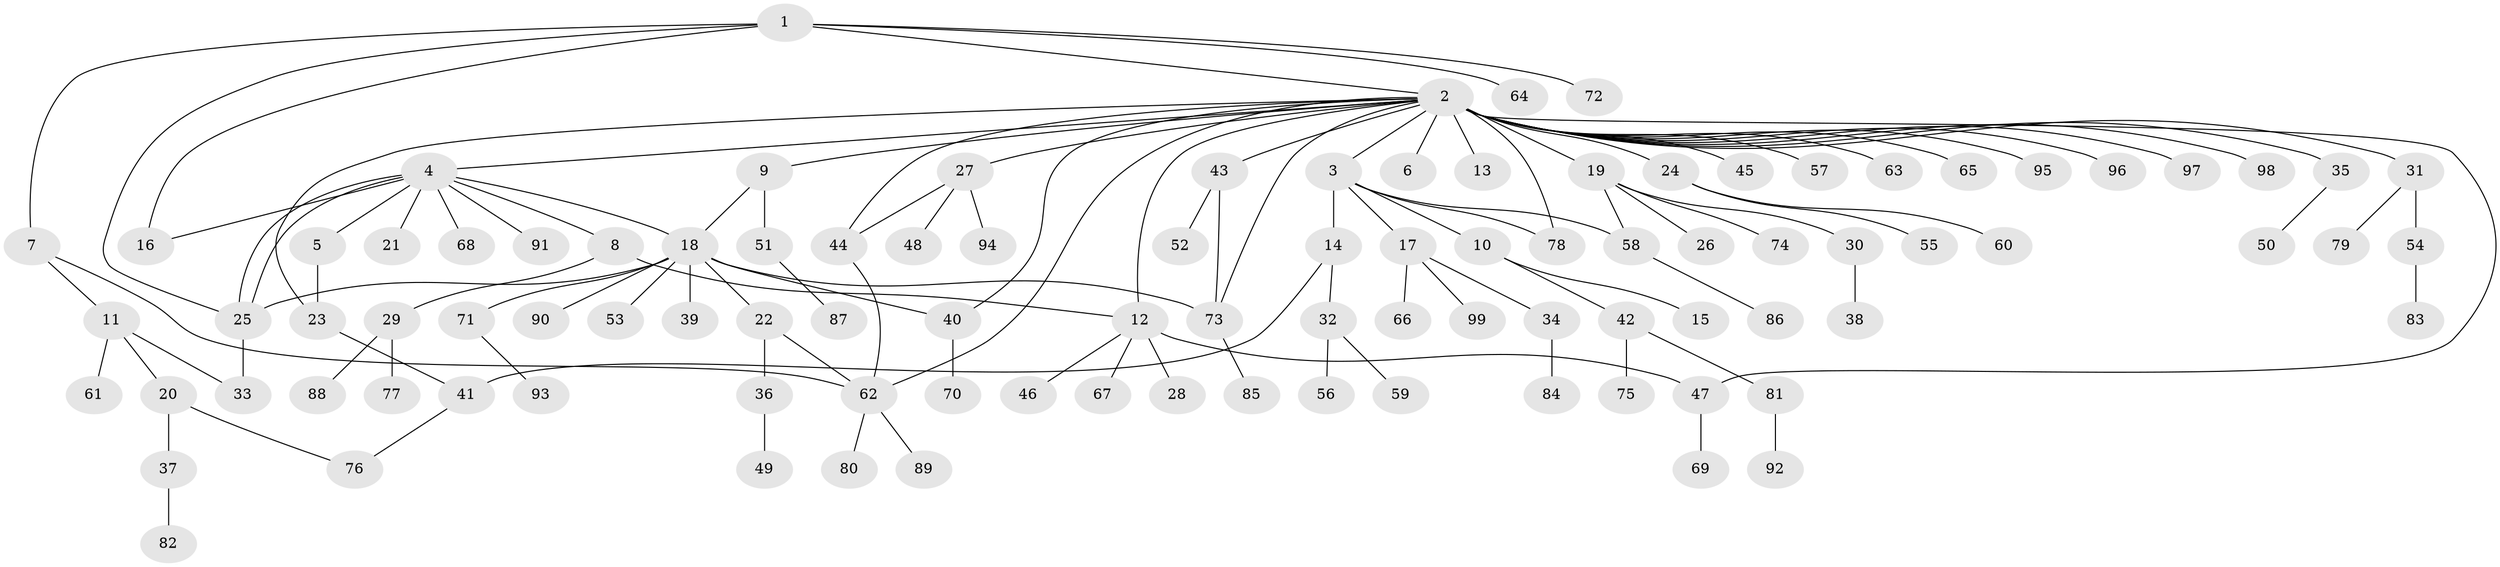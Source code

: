 // Generated by graph-tools (version 1.1) at 2025/49/03/09/25 03:49:50]
// undirected, 99 vertices, 118 edges
graph export_dot {
graph [start="1"]
  node [color=gray90,style=filled];
  1;
  2;
  3;
  4;
  5;
  6;
  7;
  8;
  9;
  10;
  11;
  12;
  13;
  14;
  15;
  16;
  17;
  18;
  19;
  20;
  21;
  22;
  23;
  24;
  25;
  26;
  27;
  28;
  29;
  30;
  31;
  32;
  33;
  34;
  35;
  36;
  37;
  38;
  39;
  40;
  41;
  42;
  43;
  44;
  45;
  46;
  47;
  48;
  49;
  50;
  51;
  52;
  53;
  54;
  55;
  56;
  57;
  58;
  59;
  60;
  61;
  62;
  63;
  64;
  65;
  66;
  67;
  68;
  69;
  70;
  71;
  72;
  73;
  74;
  75;
  76;
  77;
  78;
  79;
  80;
  81;
  82;
  83;
  84;
  85;
  86;
  87;
  88;
  89;
  90;
  91;
  92;
  93;
  94;
  95;
  96;
  97;
  98;
  99;
  1 -- 2;
  1 -- 7;
  1 -- 16;
  1 -- 25;
  1 -- 64;
  1 -- 72;
  2 -- 3;
  2 -- 4;
  2 -- 6;
  2 -- 9;
  2 -- 12;
  2 -- 13;
  2 -- 19;
  2 -- 23;
  2 -- 24;
  2 -- 27;
  2 -- 31;
  2 -- 35;
  2 -- 40;
  2 -- 43;
  2 -- 44;
  2 -- 45;
  2 -- 47;
  2 -- 57;
  2 -- 62;
  2 -- 63;
  2 -- 65;
  2 -- 73;
  2 -- 78;
  2 -- 95;
  2 -- 96;
  2 -- 97;
  2 -- 98;
  3 -- 10;
  3 -- 14;
  3 -- 17;
  3 -- 58;
  3 -- 78;
  4 -- 5;
  4 -- 8;
  4 -- 16;
  4 -- 18;
  4 -- 21;
  4 -- 25;
  4 -- 25;
  4 -- 68;
  4 -- 91;
  5 -- 23;
  7 -- 11;
  7 -- 62;
  8 -- 12;
  8 -- 29;
  9 -- 18;
  9 -- 51;
  10 -- 15;
  10 -- 42;
  11 -- 20;
  11 -- 33;
  11 -- 61;
  12 -- 28;
  12 -- 46;
  12 -- 47;
  12 -- 67;
  14 -- 32;
  14 -- 41;
  17 -- 34;
  17 -- 66;
  17 -- 99;
  18 -- 22;
  18 -- 25;
  18 -- 39;
  18 -- 40;
  18 -- 53;
  18 -- 71;
  18 -- 73;
  18 -- 90;
  19 -- 26;
  19 -- 30;
  19 -- 58;
  19 -- 74;
  20 -- 37;
  20 -- 76;
  22 -- 36;
  22 -- 62;
  23 -- 41;
  24 -- 55;
  24 -- 60;
  25 -- 33;
  27 -- 44;
  27 -- 48;
  27 -- 94;
  29 -- 77;
  29 -- 88;
  30 -- 38;
  31 -- 54;
  31 -- 79;
  32 -- 56;
  32 -- 59;
  34 -- 84;
  35 -- 50;
  36 -- 49;
  37 -- 82;
  40 -- 70;
  41 -- 76;
  42 -- 75;
  42 -- 81;
  43 -- 52;
  43 -- 73;
  44 -- 62;
  47 -- 69;
  51 -- 87;
  54 -- 83;
  58 -- 86;
  62 -- 80;
  62 -- 89;
  71 -- 93;
  73 -- 85;
  81 -- 92;
}
